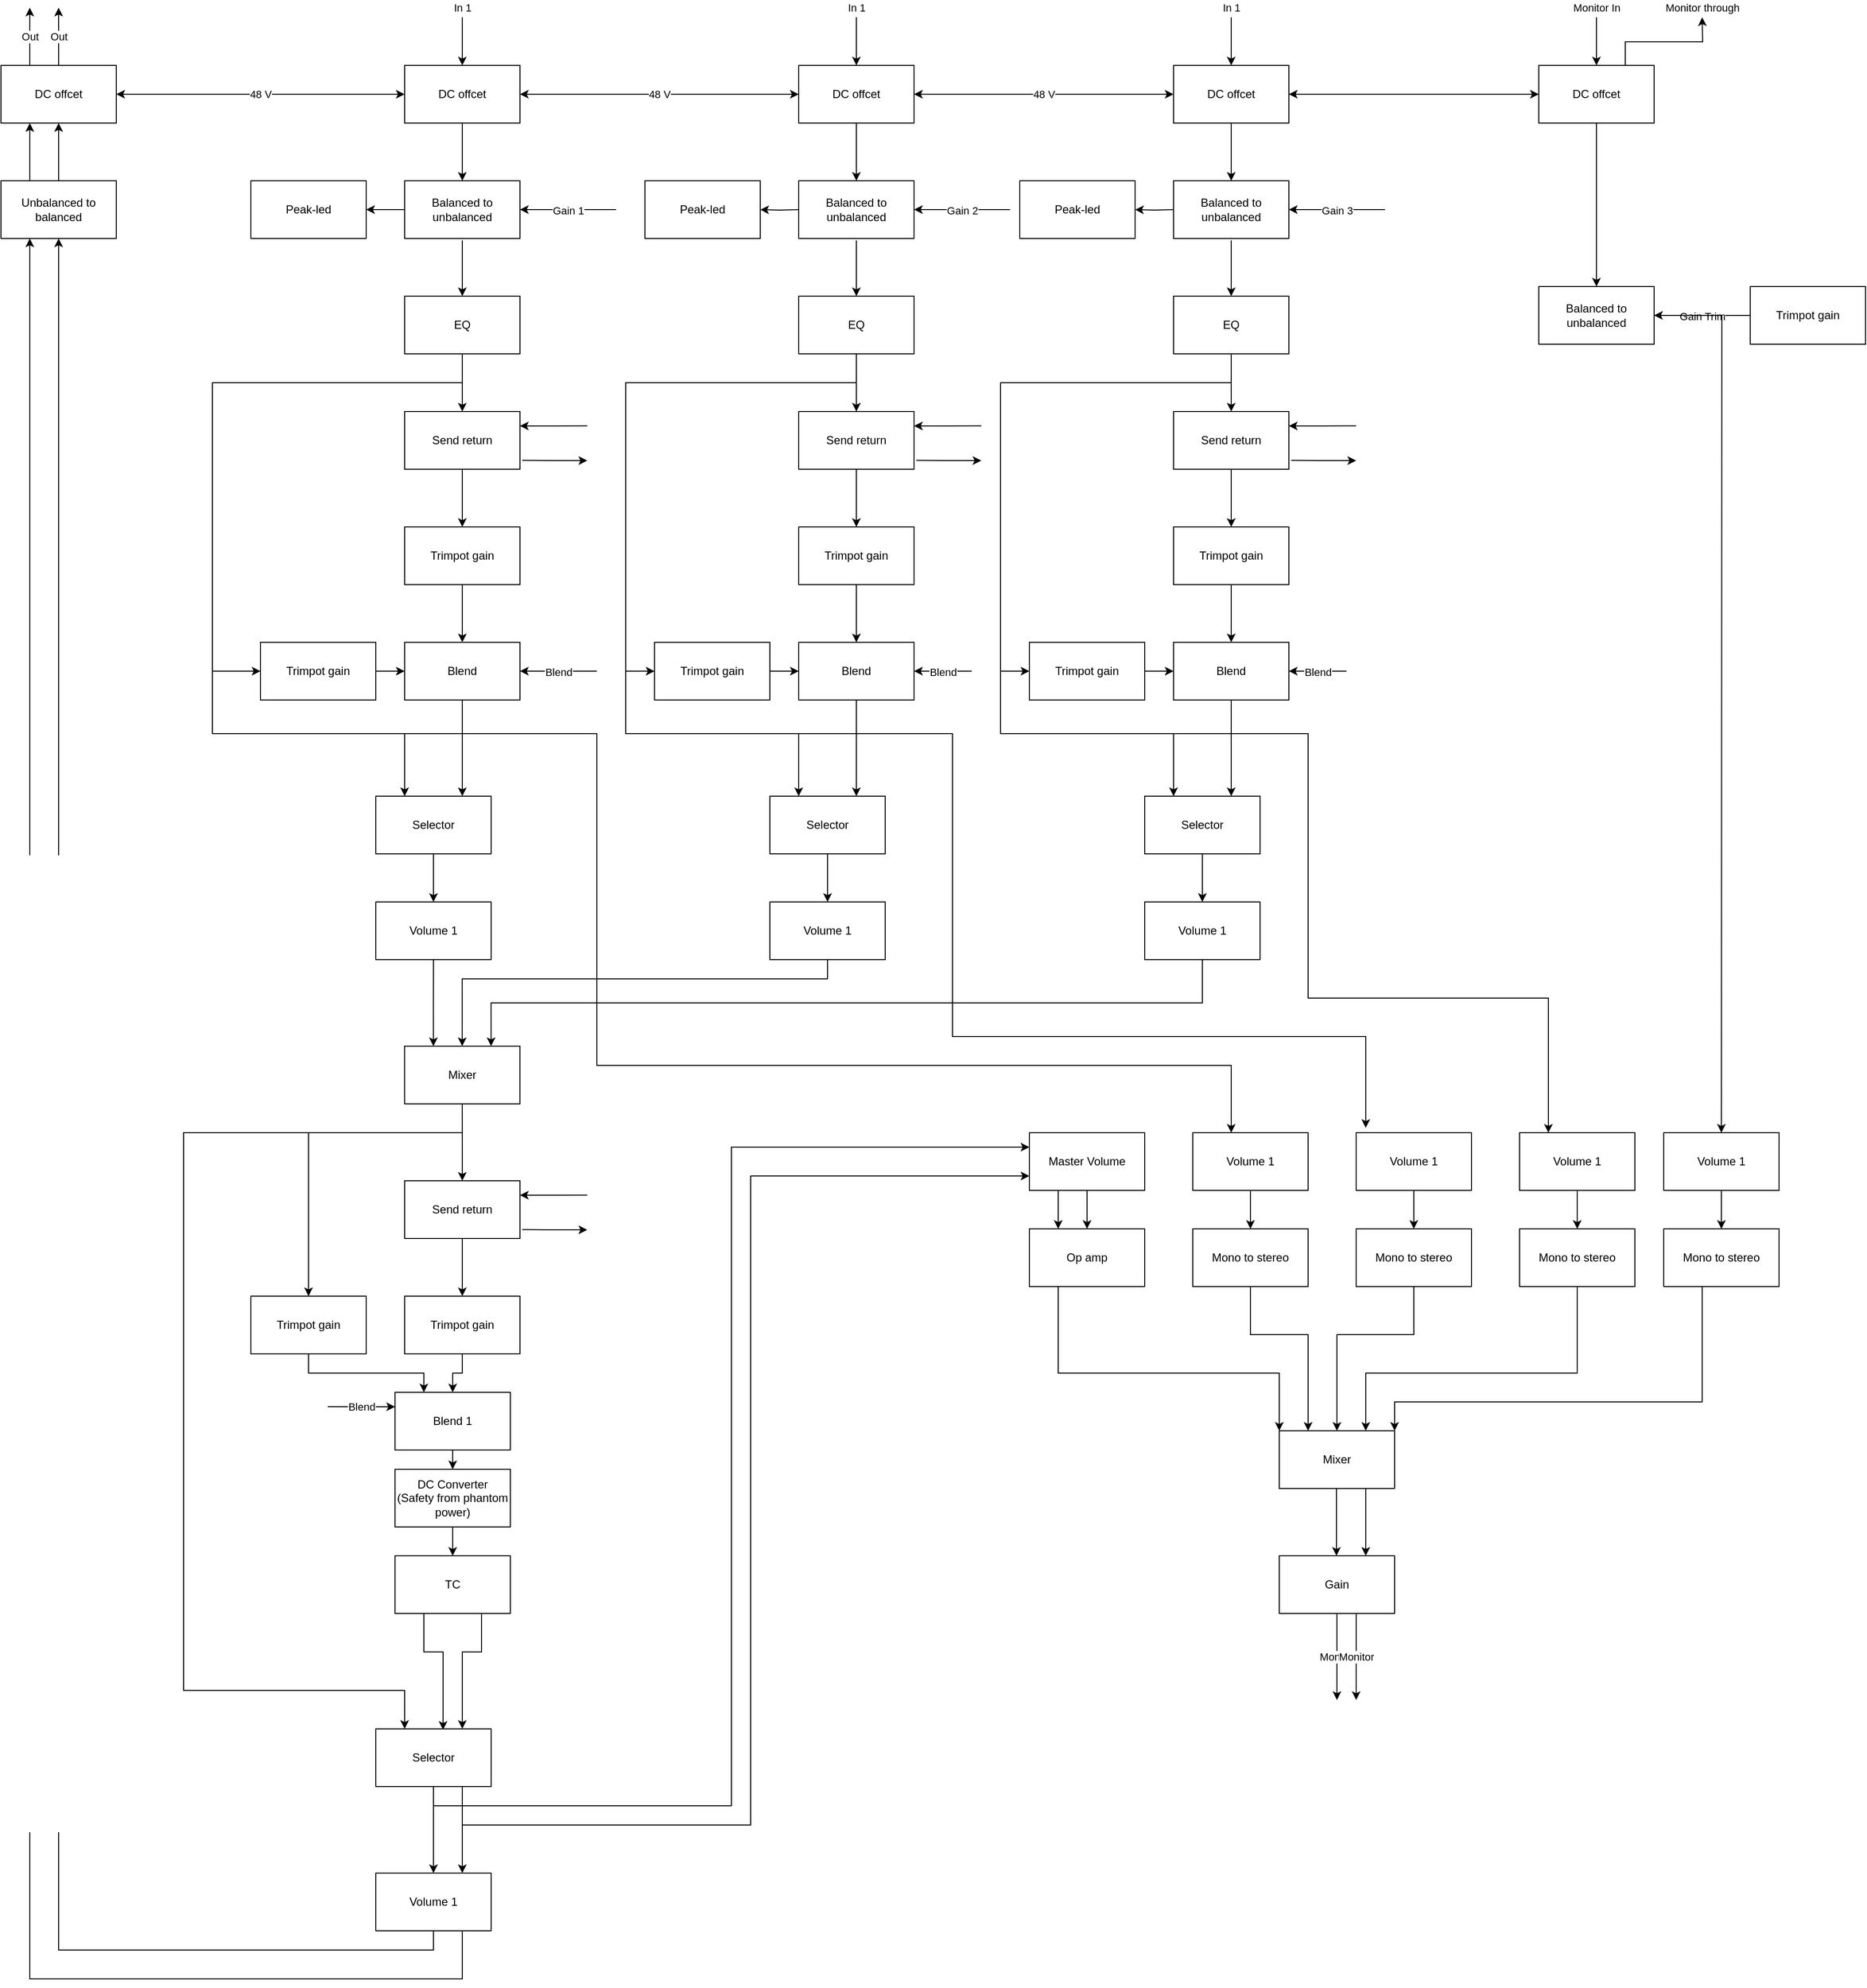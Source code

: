 <mxfile version="13.8.0" type="device"><diagram id="rFPoPIFMnljtKHsKmODT" name="Page-1"><mxGraphModel dx="582" dy="1637" grid="1" gridSize="10" guides="1" tooltips="1" connect="1" arrows="1" fold="1" page="1" pageScale="1" pageWidth="1169" pageHeight="1654" math="0" shadow="0"><root><mxCell id="0"/><mxCell id="1" parent="0"/><mxCell id="u001IFbN9La12GL_mBv7-2" value="In 1" style="edgeStyle=orthogonalEdgeStyle;rounded=0;orthogonalLoop=1;jettySize=auto;html=1;startArrow=classic;startFill=1;endArrow=none;endFill=0;" parent="1" source="u001IFbN9La12GL_mBv7-1" edge="1"><mxGeometry x="1" y="10" relative="1" as="geometry"><mxPoint x="1420" y="90" as="targetPoint"/><mxPoint x="10" y="-10" as="offset"/></mxGeometry></mxCell><mxCell id="u001IFbN9La12GL_mBv7-123" value="48 V" style="edgeStyle=orthogonalEdgeStyle;rounded=0;orthogonalLoop=1;jettySize=auto;html=1;entryX=1;entryY=0.5;entryDx=0;entryDy=0;startArrow=classic;startFill=1;endArrow=classic;endFill=1;" parent="1" source="u001IFbN9La12GL_mBv7-1" target="u001IFbN9La12GL_mBv7-48" edge="1"><mxGeometry relative="1" as="geometry"/></mxCell><mxCell id="u001IFbN9La12GL_mBv7-1" value="&lt;div&gt;DC offcet&lt;/div&gt;" style="rounded=0;whiteSpace=wrap;html=1;" parent="1" vertex="1"><mxGeometry x="1360" y="140" width="120" height="60" as="geometry"/></mxCell><mxCell id="u001IFbN9La12GL_mBv7-4" style="edgeStyle=orthogonalEdgeStyle;rounded=0;orthogonalLoop=1;jettySize=auto;html=1;entryX=0.5;entryY=1;entryDx=0;entryDy=0;startArrow=classic;startFill=1;endArrow=none;endFill=0;" parent="1" source="u001IFbN9La12GL_mBv7-3" target="u001IFbN9La12GL_mBv7-1" edge="1"><mxGeometry relative="1" as="geometry"/></mxCell><mxCell id="u001IFbN9La12GL_mBv7-5" value="Gain 3" style="edgeStyle=orthogonalEdgeStyle;rounded=0;orthogonalLoop=1;jettySize=auto;html=1;startArrow=classic;startFill=1;endArrow=none;endFill=0;" parent="1" source="u001IFbN9La12GL_mBv7-3" edge="1"><mxGeometry relative="1" as="geometry"><mxPoint x="1580" y="290" as="targetPoint"/></mxGeometry></mxCell><mxCell id="u001IFbN9La12GL_mBv7-3" value="Balanced to unbalanced" style="rounded=0;whiteSpace=wrap;html=1;" parent="1" vertex="1"><mxGeometry x="1360" y="260" width="120" height="60" as="geometry"/></mxCell><mxCell id="u001IFbN9La12GL_mBv7-7" style="edgeStyle=orthogonalEdgeStyle;rounded=0;orthogonalLoop=1;jettySize=auto;html=1;startArrow=classic;startFill=1;endArrow=none;endFill=0;" parent="1" source="u001IFbN9La12GL_mBv7-6" edge="1"><mxGeometry relative="1" as="geometry"><mxPoint x="1420" y="322" as="targetPoint"/></mxGeometry></mxCell><mxCell id="u001IFbN9La12GL_mBv7-6" value="&lt;div&gt;EQ&lt;/div&gt;" style="rounded=0;whiteSpace=wrap;html=1;" parent="1" vertex="1"><mxGeometry x="1360" y="380" width="120" height="60" as="geometry"/></mxCell><mxCell id="u001IFbN9La12GL_mBv7-10" style="edgeStyle=orthogonalEdgeStyle;rounded=0;orthogonalLoop=1;jettySize=auto;html=1;exitX=1;exitY=0.25;exitDx=0;exitDy=0;startArrow=classic;startFill=1;endArrow=none;endFill=0;" parent="1" source="u001IFbN9La12GL_mBv7-8" edge="1"><mxGeometry relative="1" as="geometry"><mxPoint x="1550" y="514.828" as="targetPoint"/></mxGeometry></mxCell><mxCell id="u001IFbN9La12GL_mBv7-13" style="edgeStyle=orthogonalEdgeStyle;rounded=0;orthogonalLoop=1;jettySize=auto;html=1;entryX=0.5;entryY=1;entryDx=0;entryDy=0;startArrow=classic;startFill=1;endArrow=none;endFill=0;" parent="1" source="u001IFbN9La12GL_mBv7-8" target="u001IFbN9La12GL_mBv7-6" edge="1"><mxGeometry relative="1" as="geometry"/></mxCell><mxCell id="u001IFbN9La12GL_mBv7-8" value="Send return" style="rounded=0;whiteSpace=wrap;html=1;" parent="1" vertex="1"><mxGeometry x="1360" y="500" width="120" height="60" as="geometry"/></mxCell><mxCell id="u001IFbN9La12GL_mBv7-11" style="edgeStyle=orthogonalEdgeStyle;rounded=0;orthogonalLoop=1;jettySize=auto;html=1;startArrow=classic;startFill=1;endArrow=none;endFill=0;entryX=1.02;entryY=0.845;entryDx=0;entryDy=0;entryPerimeter=0;" parent="1" target="u001IFbN9La12GL_mBv7-8" edge="1"><mxGeometry relative="1" as="geometry"><mxPoint x="1550" y="550" as="targetPoint"/><mxPoint x="1550" y="551" as="sourcePoint"/><Array as="points"><mxPoint x="1510" y="551"/><mxPoint x="1510" y="551"/></Array></mxGeometry></mxCell><mxCell id="u001IFbN9La12GL_mBv7-15" style="edgeStyle=orthogonalEdgeStyle;rounded=0;orthogonalLoop=1;jettySize=auto;html=1;entryX=0.5;entryY=1;entryDx=0;entryDy=0;startArrow=classic;startFill=1;endArrow=none;endFill=0;" parent="1" source="u001IFbN9La12GL_mBv7-14" target="u001IFbN9La12GL_mBv7-8" edge="1"><mxGeometry relative="1" as="geometry"/></mxCell><mxCell id="u001IFbN9La12GL_mBv7-14" value="Trimpot gain" style="rounded=0;whiteSpace=wrap;html=1;" parent="1" vertex="1"><mxGeometry x="1360" y="620" width="120" height="60" as="geometry"/></mxCell><mxCell id="u001IFbN9La12GL_mBv7-43" style="edgeStyle=orthogonalEdgeStyle;rounded=0;orthogonalLoop=1;jettySize=auto;html=1;entryX=0.5;entryY=1;entryDx=0;entryDy=0;startArrow=classic;startFill=1;endArrow=none;endFill=0;" parent="1" source="u001IFbN9La12GL_mBv7-16" target="u001IFbN9La12GL_mBv7-27" edge="1"><mxGeometry relative="1" as="geometry"/></mxCell><mxCell id="u001IFbN9La12GL_mBv7-16" value="Volume 1" style="rounded=0;whiteSpace=wrap;html=1;" parent="1" vertex="1"><mxGeometry x="1330" y="1010" width="120" height="60" as="geometry"/></mxCell><mxCell id="u001IFbN9La12GL_mBv7-95" style="edgeStyle=orthogonalEdgeStyle;rounded=0;orthogonalLoop=1;jettySize=auto;html=1;entryX=0.5;entryY=1;entryDx=0;entryDy=0;startArrow=classic;startFill=1;endArrow=none;endFill=0;" parent="1" source="u001IFbN9La12GL_mBv7-19" target="u001IFbN9La12GL_mBv7-61" edge="1"><mxGeometry relative="1" as="geometry"><Array as="points"><mxPoint x="620" y="1090"/><mxPoint x="1000" y="1090"/></Array></mxGeometry></mxCell><mxCell id="u001IFbN9La12GL_mBv7-96" style="edgeStyle=orthogonalEdgeStyle;rounded=0;orthogonalLoop=1;jettySize=auto;html=1;exitX=0.75;exitY=0;exitDx=0;exitDy=0;entryX=0.5;entryY=1;entryDx=0;entryDy=0;startArrow=classic;startFill=1;endArrow=none;endFill=0;" parent="1" source="u001IFbN9La12GL_mBv7-19" target="u001IFbN9La12GL_mBv7-16" edge="1"><mxGeometry relative="1" as="geometry"/></mxCell><mxCell id="u001IFbN9La12GL_mBv7-97" style="edgeStyle=orthogonalEdgeStyle;rounded=0;orthogonalLoop=1;jettySize=auto;html=1;exitX=0.25;exitY=0;exitDx=0;exitDy=0;entryX=0.5;entryY=1;entryDx=0;entryDy=0;startArrow=classic;startFill=1;endArrow=none;endFill=0;" parent="1" source="u001IFbN9La12GL_mBv7-19" target="u001IFbN9La12GL_mBv7-84" edge="1"><mxGeometry relative="1" as="geometry"><Array as="points"><mxPoint x="590" y="1120"/><mxPoint x="590" y="1120"/></Array></mxGeometry></mxCell><mxCell id="u001IFbN9La12GL_mBv7-19" value="Mixer" style="rounded=0;whiteSpace=wrap;html=1;" parent="1" vertex="1"><mxGeometry x="559.94" y="1160" width="120" height="60" as="geometry"/></mxCell><mxCell id="u001IFbN9La12GL_mBv7-24" style="edgeStyle=orthogonalEdgeStyle;rounded=0;orthogonalLoop=1;jettySize=auto;html=1;entryX=0.5;entryY=1;entryDx=0;entryDy=0;startArrow=classic;startFill=1;endArrow=none;endFill=0;" parent="1" source="u001IFbN9La12GL_mBv7-22" target="u001IFbN9La12GL_mBv7-14" edge="1"><mxGeometry relative="1" as="geometry"/></mxCell><mxCell id="fpIsGzJaoobxJGvVb9HU-2" value="Blend" style="edgeStyle=orthogonalEdgeStyle;rounded=0;orthogonalLoop=1;jettySize=auto;html=1;startArrow=classic;startFill=1;endArrow=none;endFill=0;" edge="1" parent="1" source="u001IFbN9La12GL_mBv7-22"><mxGeometry relative="1" as="geometry"><mxPoint x="1540" y="770" as="targetPoint"/></mxGeometry></mxCell><mxCell id="u001IFbN9La12GL_mBv7-22" value="&lt;div&gt;Blend&lt;/div&gt;" style="rounded=0;whiteSpace=wrap;html=1;" parent="1" vertex="1"><mxGeometry x="1360" y="740" width="120" height="60" as="geometry"/></mxCell><mxCell id="u001IFbN9La12GL_mBv7-36" style="edgeStyle=orthogonalEdgeStyle;rounded=0;orthogonalLoop=1;jettySize=auto;html=1;exitX=0.75;exitY=0;exitDx=0;exitDy=0;entryX=0.5;entryY=1;entryDx=0;entryDy=0;startArrow=classic;startFill=1;endArrow=none;endFill=0;" parent="1" source="u001IFbN9La12GL_mBv7-27" target="u001IFbN9La12GL_mBv7-22" edge="1"><mxGeometry relative="1" as="geometry"/></mxCell><mxCell id="u001IFbN9La12GL_mBv7-27" value="&lt;div&gt;Selector&lt;/div&gt;" style="rounded=0;whiteSpace=wrap;html=1;" parent="1" vertex="1"><mxGeometry x="1330" y="900" width="120" height="60" as="geometry"/></mxCell><mxCell id="u001IFbN9La12GL_mBv7-47" value="In 1" style="edgeStyle=orthogonalEdgeStyle;rounded=0;orthogonalLoop=1;jettySize=auto;html=1;startArrow=classic;startFill=1;endArrow=none;endFill=0;" parent="1" source="u001IFbN9La12GL_mBv7-48" edge="1"><mxGeometry x="1" y="10" relative="1" as="geometry"><mxPoint x="1030" y="90" as="targetPoint"/><mxPoint x="10" y="-10" as="offset"/></mxGeometry></mxCell><mxCell id="u001IFbN9La12GL_mBv7-122" value="48 V" style="edgeStyle=orthogonalEdgeStyle;rounded=0;orthogonalLoop=1;jettySize=auto;html=1;entryX=1;entryY=0.5;entryDx=0;entryDy=0;startArrow=classic;startFill=1;endArrow=classic;endFill=1;endSize=6;" parent="1" source="u001IFbN9La12GL_mBv7-48" target="u001IFbN9La12GL_mBv7-71" edge="1"><mxGeometry relative="1" as="geometry"/></mxCell><mxCell id="u001IFbN9La12GL_mBv7-48" value="&lt;div&gt;DC offcet&lt;/div&gt;" style="rounded=0;whiteSpace=wrap;html=1;" parent="1" vertex="1"><mxGeometry x="970" y="140" width="120" height="60" as="geometry"/></mxCell><mxCell id="u001IFbN9La12GL_mBv7-49" style="edgeStyle=orthogonalEdgeStyle;rounded=0;orthogonalLoop=1;jettySize=auto;html=1;entryX=0.5;entryY=1;entryDx=0;entryDy=0;startArrow=classic;startFill=1;endArrow=none;endFill=0;" parent="1" source="u001IFbN9La12GL_mBv7-51" target="u001IFbN9La12GL_mBv7-48" edge="1"><mxGeometry relative="1" as="geometry"/></mxCell><mxCell id="u001IFbN9La12GL_mBv7-50" value="Gain 2" style="edgeStyle=orthogonalEdgeStyle;rounded=0;orthogonalLoop=1;jettySize=auto;html=1;startArrow=classic;startFill=1;endArrow=none;endFill=0;" parent="1" source="u001IFbN9La12GL_mBv7-51" edge="1"><mxGeometry relative="1" as="geometry"><mxPoint x="1190" y="290" as="targetPoint"/></mxGeometry></mxCell><mxCell id="u001IFbN9La12GL_mBv7-51" value="Balanced to unbalanced" style="rounded=0;whiteSpace=wrap;html=1;" parent="1" vertex="1"><mxGeometry x="970" y="260" width="120" height="60" as="geometry"/></mxCell><mxCell id="u001IFbN9La12GL_mBv7-52" style="edgeStyle=orthogonalEdgeStyle;rounded=0;orthogonalLoop=1;jettySize=auto;html=1;startArrow=classic;startFill=1;endArrow=none;endFill=0;" parent="1" source="u001IFbN9La12GL_mBv7-53" edge="1"><mxGeometry relative="1" as="geometry"><mxPoint x="1030" y="322" as="targetPoint"/></mxGeometry></mxCell><mxCell id="u001IFbN9La12GL_mBv7-53" value="&lt;div&gt;EQ&lt;/div&gt;" style="rounded=0;whiteSpace=wrap;html=1;" parent="1" vertex="1"><mxGeometry x="970" y="380" width="120" height="60" as="geometry"/></mxCell><mxCell id="u001IFbN9La12GL_mBv7-54" style="edgeStyle=orthogonalEdgeStyle;rounded=0;orthogonalLoop=1;jettySize=auto;html=1;exitX=1;exitY=0.25;exitDx=0;exitDy=0;startArrow=classic;startFill=1;endArrow=none;endFill=0;" parent="1" source="u001IFbN9La12GL_mBv7-56" edge="1"><mxGeometry relative="1" as="geometry"><mxPoint x="1160" y="514.828" as="targetPoint"/></mxGeometry></mxCell><mxCell id="u001IFbN9La12GL_mBv7-55" style="edgeStyle=orthogonalEdgeStyle;rounded=0;orthogonalLoop=1;jettySize=auto;html=1;entryX=0.5;entryY=1;entryDx=0;entryDy=0;startArrow=classic;startFill=1;endArrow=none;endFill=0;" parent="1" source="u001IFbN9La12GL_mBv7-56" target="u001IFbN9La12GL_mBv7-53" edge="1"><mxGeometry relative="1" as="geometry"/></mxCell><mxCell id="u001IFbN9La12GL_mBv7-56" value="Send return" style="rounded=0;whiteSpace=wrap;html=1;" parent="1" vertex="1"><mxGeometry x="970" y="500" width="120" height="60" as="geometry"/></mxCell><mxCell id="u001IFbN9La12GL_mBv7-57" style="edgeStyle=orthogonalEdgeStyle;rounded=0;orthogonalLoop=1;jettySize=auto;html=1;startArrow=classic;startFill=1;endArrow=none;endFill=0;entryX=1.02;entryY=0.845;entryDx=0;entryDy=0;entryPerimeter=0;" parent="1" target="u001IFbN9La12GL_mBv7-56" edge="1"><mxGeometry relative="1" as="geometry"><mxPoint x="1160" y="550" as="targetPoint"/><mxPoint x="1160" y="551" as="sourcePoint"/><Array as="points"><mxPoint x="1120" y="551"/><mxPoint x="1120" y="551"/></Array></mxGeometry></mxCell><mxCell id="u001IFbN9La12GL_mBv7-58" style="edgeStyle=orthogonalEdgeStyle;rounded=0;orthogonalLoop=1;jettySize=auto;html=1;entryX=0.5;entryY=1;entryDx=0;entryDy=0;startArrow=classic;startFill=1;endArrow=none;endFill=0;" parent="1" source="u001IFbN9La12GL_mBv7-59" target="u001IFbN9La12GL_mBv7-56" edge="1"><mxGeometry relative="1" as="geometry"/></mxCell><mxCell id="u001IFbN9La12GL_mBv7-59" value="Trimpot gain" style="rounded=0;whiteSpace=wrap;html=1;" parent="1" vertex="1"><mxGeometry x="970" y="620" width="120" height="60" as="geometry"/></mxCell><mxCell id="u001IFbN9La12GL_mBv7-60" style="edgeStyle=orthogonalEdgeStyle;rounded=0;orthogonalLoop=1;jettySize=auto;html=1;entryX=0.5;entryY=1;entryDx=0;entryDy=0;startArrow=classic;startFill=1;endArrow=none;endFill=0;" parent="1" source="u001IFbN9La12GL_mBv7-61" target="u001IFbN9La12GL_mBv7-69" edge="1"><mxGeometry relative="1" as="geometry"/></mxCell><mxCell id="u001IFbN9La12GL_mBv7-61" value="Volume 1" style="rounded=0;whiteSpace=wrap;html=1;" parent="1" vertex="1"><mxGeometry x="940" y="1010" width="120" height="60" as="geometry"/></mxCell><mxCell id="u001IFbN9La12GL_mBv7-62" style="edgeStyle=orthogonalEdgeStyle;rounded=0;orthogonalLoop=1;jettySize=auto;html=1;entryX=0.5;entryY=1;entryDx=0;entryDy=0;startArrow=classic;startFill=1;endArrow=none;endFill=0;" parent="1" source="u001IFbN9La12GL_mBv7-64" target="u001IFbN9La12GL_mBv7-59" edge="1"><mxGeometry relative="1" as="geometry"/></mxCell><mxCell id="fpIsGzJaoobxJGvVb9HU-3" value="&lt;div&gt;Blend&lt;/div&gt;" style="edgeStyle=orthogonalEdgeStyle;rounded=0;orthogonalLoop=1;jettySize=auto;html=1;startArrow=classic;startFill=1;endArrow=none;endFill=0;" edge="1" parent="1" source="u001IFbN9La12GL_mBv7-64"><mxGeometry relative="1" as="geometry"><mxPoint x="1150" y="770" as="targetPoint"/></mxGeometry></mxCell><mxCell id="u001IFbN9La12GL_mBv7-64" value="Blend" style="rounded=0;whiteSpace=wrap;html=1;" parent="1" vertex="1"><mxGeometry x="970" y="740" width="120" height="60" as="geometry"/></mxCell><mxCell id="u001IFbN9La12GL_mBv7-67" style="edgeStyle=orthogonalEdgeStyle;rounded=0;orthogonalLoop=1;jettySize=auto;html=1;exitX=0.75;exitY=0;exitDx=0;exitDy=0;entryX=0.5;entryY=1;entryDx=0;entryDy=0;startArrow=classic;startFill=1;endArrow=none;endFill=0;" parent="1" source="u001IFbN9La12GL_mBv7-69" target="u001IFbN9La12GL_mBv7-64" edge="1"><mxGeometry relative="1" as="geometry"/></mxCell><mxCell id="u001IFbN9La12GL_mBv7-69" value="&lt;div&gt;Selector&lt;/div&gt;" style="rounded=0;whiteSpace=wrap;html=1;" parent="1" vertex="1"><mxGeometry x="940" y="900" width="120" height="60" as="geometry"/></mxCell><mxCell id="u001IFbN9La12GL_mBv7-70" value="In 1" style="edgeStyle=orthogonalEdgeStyle;rounded=0;orthogonalLoop=1;jettySize=auto;html=1;startArrow=classic;startFill=1;endArrow=none;endFill=0;" parent="1" source="u001IFbN9La12GL_mBv7-71" edge="1"><mxGeometry x="1" y="10" relative="1" as="geometry"><mxPoint x="620" y="90" as="targetPoint"/><mxPoint x="10" y="-10" as="offset"/></mxGeometry></mxCell><mxCell id="u001IFbN9La12GL_mBv7-121" value="48 V" style="edgeStyle=orthogonalEdgeStyle;rounded=0;orthogonalLoop=1;jettySize=auto;html=1;entryX=1;entryY=0.5;entryDx=0;entryDy=0;startArrow=classic;startFill=1;endArrow=classic;endFill=1;" parent="1" source="u001IFbN9La12GL_mBv7-71" target="u001IFbN9La12GL_mBv7-114" edge="1"><mxGeometry relative="1" as="geometry"/></mxCell><mxCell id="u001IFbN9La12GL_mBv7-71" value="&lt;div&gt;DC offcet&lt;/div&gt;" style="rounded=0;whiteSpace=wrap;html=1;" parent="1" vertex="1"><mxGeometry x="560" y="140" width="120" height="60" as="geometry"/></mxCell><mxCell id="u001IFbN9La12GL_mBv7-72" style="edgeStyle=orthogonalEdgeStyle;rounded=0;orthogonalLoop=1;jettySize=auto;html=1;entryX=0.5;entryY=1;entryDx=0;entryDy=0;startArrow=classic;startFill=1;endArrow=none;endFill=0;" parent="1" source="u001IFbN9La12GL_mBv7-74" target="u001IFbN9La12GL_mBv7-71" edge="1"><mxGeometry relative="1" as="geometry"/></mxCell><mxCell id="u001IFbN9La12GL_mBv7-73" value="Gain 1" style="edgeStyle=orthogonalEdgeStyle;rounded=0;orthogonalLoop=1;jettySize=auto;html=1;startArrow=classic;startFill=1;endArrow=none;endFill=0;" parent="1" source="u001IFbN9La12GL_mBv7-74" edge="1"><mxGeometry relative="1" as="geometry"><mxPoint x="780" y="290" as="targetPoint"/></mxGeometry></mxCell><mxCell id="dHqxWXAW49CR5ts2jbVJ-108" style="edgeStyle=orthogonalEdgeStyle;rounded=0;orthogonalLoop=1;jettySize=auto;html=1;startArrow=none;startFill=0;endArrow=classic;endFill=1;endSize=6;" parent="1" source="u001IFbN9La12GL_mBv7-74" target="dHqxWXAW49CR5ts2jbVJ-107" edge="1"><mxGeometry relative="1" as="geometry"/></mxCell><mxCell id="u001IFbN9La12GL_mBv7-74" value="Balanced to unbalanced" style="rounded=0;whiteSpace=wrap;html=1;" parent="1" vertex="1"><mxGeometry x="560" y="260" width="120" height="60" as="geometry"/></mxCell><mxCell id="u001IFbN9La12GL_mBv7-75" style="edgeStyle=orthogonalEdgeStyle;rounded=0;orthogonalLoop=1;jettySize=auto;html=1;startArrow=classic;startFill=1;endArrow=none;endFill=0;" parent="1" source="u001IFbN9La12GL_mBv7-76" edge="1"><mxGeometry relative="1" as="geometry"><mxPoint x="620" y="322" as="targetPoint"/></mxGeometry></mxCell><mxCell id="u001IFbN9La12GL_mBv7-76" value="&lt;div&gt;EQ&lt;/div&gt;" style="rounded=0;whiteSpace=wrap;html=1;" parent="1" vertex="1"><mxGeometry x="560" y="380" width="120" height="60" as="geometry"/></mxCell><mxCell id="u001IFbN9La12GL_mBv7-77" style="edgeStyle=orthogonalEdgeStyle;rounded=0;orthogonalLoop=1;jettySize=auto;html=1;exitX=1;exitY=0.25;exitDx=0;exitDy=0;startArrow=classic;startFill=1;endArrow=none;endFill=0;" parent="1" source="u001IFbN9La12GL_mBv7-79" edge="1"><mxGeometry relative="1" as="geometry"><mxPoint x="750" y="514.828" as="targetPoint"/></mxGeometry></mxCell><mxCell id="u001IFbN9La12GL_mBv7-78" style="edgeStyle=orthogonalEdgeStyle;rounded=0;orthogonalLoop=1;jettySize=auto;html=1;entryX=0.5;entryY=1;entryDx=0;entryDy=0;startArrow=classic;startFill=1;endArrow=none;endFill=0;" parent="1" source="u001IFbN9La12GL_mBv7-79" target="u001IFbN9La12GL_mBv7-76" edge="1"><mxGeometry relative="1" as="geometry"/></mxCell><mxCell id="u001IFbN9La12GL_mBv7-79" value="Send return" style="rounded=0;whiteSpace=wrap;html=1;" parent="1" vertex="1"><mxGeometry x="560" y="500" width="120" height="60" as="geometry"/></mxCell><mxCell id="u001IFbN9La12GL_mBv7-80" style="edgeStyle=orthogonalEdgeStyle;rounded=0;orthogonalLoop=1;jettySize=auto;html=1;startArrow=classic;startFill=1;endArrow=none;endFill=0;entryX=1.02;entryY=0.845;entryDx=0;entryDy=0;entryPerimeter=0;" parent="1" target="u001IFbN9La12GL_mBv7-79" edge="1"><mxGeometry relative="1" as="geometry"><mxPoint x="750" y="550" as="targetPoint"/><mxPoint x="750" y="551" as="sourcePoint"/><Array as="points"><mxPoint x="710" y="551"/><mxPoint x="710" y="551"/></Array></mxGeometry></mxCell><mxCell id="u001IFbN9La12GL_mBv7-81" style="edgeStyle=orthogonalEdgeStyle;rounded=0;orthogonalLoop=1;jettySize=auto;html=1;entryX=0.5;entryY=1;entryDx=0;entryDy=0;startArrow=classic;startFill=1;endArrow=none;endFill=0;" parent="1" source="u001IFbN9La12GL_mBv7-82" target="u001IFbN9La12GL_mBv7-79" edge="1"><mxGeometry relative="1" as="geometry"/></mxCell><mxCell id="u001IFbN9La12GL_mBv7-82" value="Trimpot gain" style="rounded=0;whiteSpace=wrap;html=1;" parent="1" vertex="1"><mxGeometry x="560" y="620" width="120" height="60" as="geometry"/></mxCell><mxCell id="u001IFbN9La12GL_mBv7-83" style="edgeStyle=orthogonalEdgeStyle;rounded=0;orthogonalLoop=1;jettySize=auto;html=1;entryX=0.5;entryY=1;entryDx=0;entryDy=0;startArrow=classic;startFill=1;endArrow=none;endFill=0;" parent="1" source="u001IFbN9La12GL_mBv7-84" target="u001IFbN9La12GL_mBv7-92" edge="1"><mxGeometry relative="1" as="geometry"/></mxCell><mxCell id="u001IFbN9La12GL_mBv7-84" value="Volume 1" style="rounded=0;whiteSpace=wrap;html=1;" parent="1" vertex="1"><mxGeometry x="530" y="1010" width="120" height="60" as="geometry"/></mxCell><mxCell id="u001IFbN9La12GL_mBv7-85" style="edgeStyle=orthogonalEdgeStyle;rounded=0;orthogonalLoop=1;jettySize=auto;html=1;entryX=0.5;entryY=1;entryDx=0;entryDy=0;startArrow=classic;startFill=1;endArrow=none;endFill=0;" parent="1" source="u001IFbN9La12GL_mBv7-87" target="u001IFbN9La12GL_mBv7-82" edge="1"><mxGeometry relative="1" as="geometry"/></mxCell><mxCell id="fpIsGzJaoobxJGvVb9HU-4" value="Blend" style="edgeStyle=orthogonalEdgeStyle;rounded=0;orthogonalLoop=1;jettySize=auto;html=1;startArrow=classic;startFill=1;endArrow=none;endFill=0;" edge="1" parent="1" source="u001IFbN9La12GL_mBv7-87"><mxGeometry relative="1" as="geometry"><mxPoint x="760" y="770" as="targetPoint"/></mxGeometry></mxCell><mxCell id="fpIsGzJaoobxJGvVb9HU-7" style="edgeStyle=orthogonalEdgeStyle;rounded=0;orthogonalLoop=1;jettySize=auto;html=1;entryX=1;entryY=0.5;entryDx=0;entryDy=0;startArrow=classic;startFill=1;endArrow=none;endFill=0;" edge="1" parent="1" source="u001IFbN9La12GL_mBv7-87" target="fpIsGzJaoobxJGvVb9HU-6"><mxGeometry relative="1" as="geometry"/></mxCell><mxCell id="u001IFbN9La12GL_mBv7-87" value="Blend" style="rounded=0;whiteSpace=wrap;html=1;" parent="1" vertex="1"><mxGeometry x="560" y="740" width="120" height="60" as="geometry"/></mxCell><mxCell id="u001IFbN9La12GL_mBv7-90" style="edgeStyle=orthogonalEdgeStyle;rounded=0;orthogonalLoop=1;jettySize=auto;html=1;exitX=0.75;exitY=0;exitDx=0;exitDy=0;entryX=0.5;entryY=1;entryDx=0;entryDy=0;startArrow=classic;startFill=1;endArrow=none;endFill=0;" parent="1" source="u001IFbN9La12GL_mBv7-92" target="u001IFbN9La12GL_mBv7-87" edge="1"><mxGeometry relative="1" as="geometry"/></mxCell><mxCell id="fpIsGzJaoobxJGvVb9HU-8" style="edgeStyle=orthogonalEdgeStyle;rounded=0;orthogonalLoop=1;jettySize=auto;html=1;exitX=0.25;exitY=0;exitDx=0;exitDy=0;startArrow=classic;startFill=1;endArrow=none;endFill=0;" edge="1" parent="1" source="u001IFbN9La12GL_mBv7-92"><mxGeometry relative="1" as="geometry"><mxPoint x="620" y="470" as="targetPoint"/><Array as="points"><mxPoint x="560" y="835"/><mxPoint x="360" y="835"/><mxPoint x="360" y="470"/></Array></mxGeometry></mxCell><mxCell id="u001IFbN9La12GL_mBv7-92" value="Selector" style="rounded=0;whiteSpace=wrap;html=1;" parent="1" vertex="1"><mxGeometry x="530" y="900" width="120" height="60" as="geometry"/></mxCell><mxCell id="u001IFbN9La12GL_mBv7-98" style="edgeStyle=orthogonalEdgeStyle;rounded=0;orthogonalLoop=1;jettySize=auto;html=1;exitX=1;exitY=0.25;exitDx=0;exitDy=0;startArrow=classic;startFill=1;endArrow=none;endFill=0;" parent="1" source="u001IFbN9La12GL_mBv7-99" edge="1"><mxGeometry relative="1" as="geometry"><mxPoint x="750.0" y="1314.828" as="targetPoint"/></mxGeometry></mxCell><mxCell id="u001IFbN9La12GL_mBv7-113" style="edgeStyle=orthogonalEdgeStyle;rounded=0;orthogonalLoop=1;jettySize=auto;html=1;entryX=0.5;entryY=1;entryDx=0;entryDy=0;startArrow=classic;startFill=1;endArrow=none;endFill=0;" parent="1" source="u001IFbN9La12GL_mBv7-99" target="u001IFbN9La12GL_mBv7-19" edge="1"><mxGeometry relative="1" as="geometry"/></mxCell><mxCell id="u001IFbN9La12GL_mBv7-99" value="Send return" style="rounded=0;whiteSpace=wrap;html=1;" parent="1" vertex="1"><mxGeometry x="560" y="1300" width="120" height="60" as="geometry"/></mxCell><mxCell id="u001IFbN9La12GL_mBv7-100" style="edgeStyle=orthogonalEdgeStyle;rounded=0;orthogonalLoop=1;jettySize=auto;html=1;startArrow=classic;startFill=1;endArrow=none;endFill=0;entryX=1.02;entryY=0.845;entryDx=0;entryDy=0;entryPerimeter=0;" parent="1" target="u001IFbN9La12GL_mBv7-99" edge="1"><mxGeometry relative="1" as="geometry"><mxPoint x="750" y="1350" as="targetPoint"/><mxPoint x="750.0" y="1351.0" as="sourcePoint"/><Array as="points"><mxPoint x="710" y="1351"/><mxPoint x="710" y="1351"/></Array></mxGeometry></mxCell><mxCell id="u001IFbN9La12GL_mBv7-101" style="edgeStyle=orthogonalEdgeStyle;rounded=0;orthogonalLoop=1;jettySize=auto;html=1;entryX=0.5;entryY=1;entryDx=0;entryDy=0;startArrow=classic;startFill=1;endArrow=none;endFill=0;" parent="1" source="u001IFbN9La12GL_mBv7-102" target="u001IFbN9La12GL_mBv7-99" edge="1"><mxGeometry relative="1" as="geometry"/></mxCell><mxCell id="u001IFbN9La12GL_mBv7-102" value="Trimpot gain" style="rounded=0;whiteSpace=wrap;html=1;" parent="1" vertex="1"><mxGeometry x="560" y="1420" width="120" height="60" as="geometry"/></mxCell><mxCell id="dHqxWXAW49CR5ts2jbVJ-40" style="edgeStyle=orthogonalEdgeStyle;rounded=0;orthogonalLoop=1;jettySize=auto;html=1;entryX=0.5;entryY=1;entryDx=0;entryDy=0;startArrow=classic;startFill=1;endArrow=none;endFill=0;endSize=6;" parent="1" source="u001IFbN9La12GL_mBv7-104" target="dHqxWXAW49CR5ts2jbVJ-37" edge="1"><mxGeometry relative="1" as="geometry"/></mxCell><mxCell id="dHqxWXAW49CR5ts2jbVJ-61" style="edgeStyle=orthogonalEdgeStyle;rounded=0;orthogonalLoop=1;jettySize=auto;html=1;exitX=0.75;exitY=0;exitDx=0;exitDy=0;entryX=0.75;entryY=1;entryDx=0;entryDy=0;startArrow=classic;startFill=1;endArrow=none;endFill=0;endSize=6;" parent="1" source="u001IFbN9La12GL_mBv7-104" target="dHqxWXAW49CR5ts2jbVJ-37" edge="1"><mxGeometry relative="1" as="geometry"/></mxCell><mxCell id="u001IFbN9La12GL_mBv7-104" value="Volume 1" style="rounded=0;whiteSpace=wrap;html=1;" parent="1" vertex="1"><mxGeometry x="530" y="2020" width="120" height="60" as="geometry"/></mxCell><mxCell id="u001IFbN9La12GL_mBv7-108" value="Blend" style="edgeStyle=orthogonalEdgeStyle;rounded=0;orthogonalLoop=1;jettySize=auto;html=1;exitX=0;exitY=0.25;exitDx=0;exitDy=0;startArrow=classic;startFill=1;endArrow=none;endFill=0;" parent="1" source="u001IFbN9La12GL_mBv7-112" edge="1"><mxGeometry relative="1" as="geometry"><mxPoint x="480" y="1534.828" as="targetPoint"/></mxGeometry></mxCell><mxCell id="dHqxWXAW49CR5ts2jbVJ-35" style="edgeStyle=orthogonalEdgeStyle;rounded=0;orthogonalLoop=1;jettySize=auto;html=1;exitX=0.25;exitY=0;exitDx=0;exitDy=0;entryX=0.5;entryY=1;entryDx=0;entryDy=0;startArrow=classic;startFill=1;endArrow=none;endFill=0;endSize=6;" parent="1" source="u001IFbN9La12GL_mBv7-112" target="dHqxWXAW49CR5ts2jbVJ-33" edge="1"><mxGeometry relative="1" as="geometry"><Array as="points"><mxPoint x="580" y="1500"/><mxPoint x="460" y="1500"/></Array></mxGeometry></mxCell><mxCell id="dHqxWXAW49CR5ts2jbVJ-44" style="edgeStyle=orthogonalEdgeStyle;rounded=0;orthogonalLoop=1;jettySize=auto;html=1;entryX=0.5;entryY=1;entryDx=0;entryDy=0;startArrow=classic;startFill=1;endArrow=none;endFill=0;endSize=6;" parent="1" source="u001IFbN9La12GL_mBv7-112" target="u001IFbN9La12GL_mBv7-102" edge="1"><mxGeometry relative="1" as="geometry"/></mxCell><mxCell id="dHqxWXAW49CR5ts2jbVJ-115" style="edgeStyle=orthogonalEdgeStyle;rounded=0;orthogonalLoop=1;jettySize=auto;html=1;startArrow=none;startFill=0;endArrow=classic;endFill=1;endSize=6;" parent="1" source="u001IFbN9La12GL_mBv7-112" target="dHqxWXAW49CR5ts2jbVJ-113" edge="1"><mxGeometry relative="1" as="geometry"/></mxCell><mxCell id="u001IFbN9La12GL_mBv7-112" value="Blend 1" style="rounded=0;whiteSpace=wrap;html=1;" parent="1" vertex="1"><mxGeometry x="550" y="1520" width="120" height="60" as="geometry"/></mxCell><mxCell id="u001IFbN9La12GL_mBv7-120" style="edgeStyle=orthogonalEdgeStyle;rounded=0;orthogonalLoop=1;jettySize=auto;html=1;entryX=0.5;entryY=0;entryDx=0;entryDy=0;startArrow=classic;startFill=1;endArrow=none;endFill=0;" parent="1" source="u001IFbN9La12GL_mBv7-114" target="u001IFbN9La12GL_mBv7-117" edge="1"><mxGeometry relative="1" as="geometry"/></mxCell><mxCell id="dHqxWXAW49CR5ts2jbVJ-69" style="edgeStyle=orthogonalEdgeStyle;rounded=0;orthogonalLoop=1;jettySize=auto;html=1;exitX=0.25;exitY=1;exitDx=0;exitDy=0;entryX=0.25;entryY=0;entryDx=0;entryDy=0;startArrow=classic;startFill=1;endArrow=none;endFill=0;endSize=6;" parent="1" source="u001IFbN9La12GL_mBv7-114" target="u001IFbN9La12GL_mBv7-117" edge="1"><mxGeometry relative="1" as="geometry"/></mxCell><mxCell id="u001IFbN9La12GL_mBv7-114" value="&lt;div&gt;DC offcet&lt;/div&gt;" style="rounded=0;whiteSpace=wrap;html=1;" parent="1" vertex="1"><mxGeometry x="140" y="140" width="120" height="60" as="geometry"/></mxCell><mxCell id="u001IFbN9La12GL_mBv7-125" style="edgeStyle=orthogonalEdgeStyle;rounded=0;orthogonalLoop=1;jettySize=auto;html=1;entryX=0.5;entryY=1;entryDx=0;entryDy=0;startArrow=classic;startFill=1;endArrow=none;endFill=0;" parent="1" source="u001IFbN9La12GL_mBv7-117" target="u001IFbN9La12GL_mBv7-104" edge="1"><mxGeometry relative="1" as="geometry"><Array as="points"><mxPoint x="200" y="2100"/><mxPoint x="590" y="2100"/></Array></mxGeometry></mxCell><mxCell id="dHqxWXAW49CR5ts2jbVJ-67" style="edgeStyle=orthogonalEdgeStyle;rounded=0;orthogonalLoop=1;jettySize=auto;html=1;exitX=0.25;exitY=1;exitDx=0;exitDy=0;startArrow=classic;startFill=1;endArrow=none;endFill=0;endSize=6;entryX=0.75;entryY=1;entryDx=0;entryDy=0;" parent="1" source="u001IFbN9La12GL_mBv7-117" target="u001IFbN9La12GL_mBv7-104" edge="1"><mxGeometry relative="1" as="geometry"><mxPoint x="500.0" y="2101.176" as="targetPoint"/><Array as="points"><mxPoint x="170" y="2130"/><mxPoint x="620" y="2130"/></Array></mxGeometry></mxCell><mxCell id="u001IFbN9La12GL_mBv7-117" value="Unbalanced to balanced" style="rounded=0;whiteSpace=wrap;html=1;" parent="1" vertex="1"><mxGeometry x="140" y="260" width="120" height="60" as="geometry"/></mxCell><mxCell id="u001IFbN9La12GL_mBv7-119" value="Out" style="endArrow=classic;html=1;" parent="1" edge="1"><mxGeometry width="50" height="50" relative="1" as="geometry"><mxPoint x="200" y="140" as="sourcePoint"/><mxPoint x="200" y="80" as="targetPoint"/></mxGeometry></mxCell><mxCell id="dHqxWXAW49CR5ts2jbVJ-72" style="edgeStyle=orthogonalEdgeStyle;rounded=0;orthogonalLoop=1;jettySize=auto;html=1;exitX=0;exitY=0.25;exitDx=0;exitDy=0;startArrow=classic;startFill=1;endArrow=none;endFill=0;endSize=6;" parent="1" source="dHqxWXAW49CR5ts2jbVJ-1" edge="1"><mxGeometry relative="1" as="geometry"><mxPoint x="590" y="1950" as="targetPoint"/><Array as="points"><mxPoint x="900" y="1265"/><mxPoint x="900" y="1950"/></Array></mxGeometry></mxCell><mxCell id="dHqxWXAW49CR5ts2jbVJ-73" style="edgeStyle=orthogonalEdgeStyle;rounded=0;orthogonalLoop=1;jettySize=auto;html=1;exitX=0;exitY=0.75;exitDx=0;exitDy=0;startArrow=classic;startFill=1;endArrow=none;endFill=0;endSize=6;" parent="1" source="dHqxWXAW49CR5ts2jbVJ-1" edge="1"><mxGeometry relative="1" as="geometry"><mxPoint x="620" y="1970" as="targetPoint"/><Array as="points"><mxPoint x="920" y="1295"/><mxPoint x="920" y="1970"/></Array></mxGeometry></mxCell><mxCell id="dHqxWXAW49CR5ts2jbVJ-1" value="&lt;div&gt;Master Volume&lt;/div&gt;" style="rounded=0;whiteSpace=wrap;html=1;" parent="1" vertex="1"><mxGeometry x="1210" y="1250" width="120" height="60" as="geometry"/></mxCell><mxCell id="dHqxWXAW49CR5ts2jbVJ-5" style="edgeStyle=orthogonalEdgeStyle;rounded=0;orthogonalLoop=1;jettySize=auto;html=1;startArrow=classic;startFill=1;endArrow=none;endFill=0;" parent="1" source="dHqxWXAW49CR5ts2jbVJ-4" edge="1"><mxGeometry relative="1" as="geometry"><mxPoint x="560" y="840" as="targetPoint"/><Array as="points"><mxPoint x="1420" y="1180"/><mxPoint x="760" y="1180"/><mxPoint x="760" y="835"/><mxPoint x="560" y="835"/></Array></mxGeometry></mxCell><mxCell id="dHqxWXAW49CR5ts2jbVJ-4" value="Volume 1" style="rounded=0;whiteSpace=wrap;html=1;" parent="1" vertex="1"><mxGeometry x="1380" y="1250" width="120" height="60" as="geometry"/></mxCell><mxCell id="dHqxWXAW49CR5ts2jbVJ-7" style="edgeStyle=orthogonalEdgeStyle;rounded=0;orthogonalLoop=1;jettySize=auto;html=1;startArrow=classic;startFill=1;endArrow=none;endFill=0;" parent="1" edge="1"><mxGeometry relative="1" as="geometry"><mxPoint x="970" y="835" as="targetPoint"/><Array as="points"><mxPoint x="1560" y="1150"/><mxPoint x="1130" y="1150"/><mxPoint x="1130" y="835"/></Array><mxPoint x="1560" y="1245" as="sourcePoint"/></mxGeometry></mxCell><mxCell id="dHqxWXAW49CR5ts2jbVJ-6" value="Volume 1" style="rounded=0;whiteSpace=wrap;html=1;" parent="1" vertex="1"><mxGeometry x="1550" y="1250" width="120" height="60" as="geometry"/></mxCell><mxCell id="dHqxWXAW49CR5ts2jbVJ-9" style="edgeStyle=orthogonalEdgeStyle;rounded=0;orthogonalLoop=1;jettySize=auto;html=1;startArrow=classic;startFill=1;endArrow=none;endFill=0;" parent="1" source="dHqxWXAW49CR5ts2jbVJ-8" edge="1"><mxGeometry relative="1" as="geometry"><mxPoint x="1360" y="840" as="targetPoint"/><Array as="points"><mxPoint x="1750" y="1110"/><mxPoint x="1500" y="1110"/><mxPoint x="1500" y="835"/><mxPoint x="1360" y="835"/></Array></mxGeometry></mxCell><mxCell id="dHqxWXAW49CR5ts2jbVJ-8" value="Volume 1" style="rounded=0;whiteSpace=wrap;html=1;" parent="1" vertex="1"><mxGeometry x="1720" y="1250" width="120" height="60" as="geometry"/></mxCell><mxCell id="dHqxWXAW49CR5ts2jbVJ-16" value="Trimpot gain" style="rounded=0;whiteSpace=wrap;html=1;" parent="1" vertex="1"><mxGeometry x="1960" y="370" width="120" height="60" as="geometry"/></mxCell><mxCell id="dHqxWXAW49CR5ts2jbVJ-23" value="Monitor In" style="edgeStyle=orthogonalEdgeStyle;rounded=0;orthogonalLoop=1;jettySize=auto;html=1;startArrow=classic;startFill=1;endArrow=none;endFill=0;" parent="1" source="dHqxWXAW49CR5ts2jbVJ-24" edge="1"><mxGeometry x="1" y="10" relative="1" as="geometry"><mxPoint x="1800" y="90" as="targetPoint"/><mxPoint x="10" y="-10" as="offset"/></mxGeometry></mxCell><mxCell id="dHqxWXAW49CR5ts2jbVJ-29" style="edgeStyle=orthogonalEdgeStyle;rounded=0;orthogonalLoop=1;jettySize=auto;html=1;entryX=1;entryY=0.5;entryDx=0;entryDy=0;startArrow=classic;startFill=1;endArrow=classic;endFill=1;" parent="1" source="dHqxWXAW49CR5ts2jbVJ-24" target="u001IFbN9La12GL_mBv7-1" edge="1"><mxGeometry relative="1" as="geometry"/></mxCell><mxCell id="dHqxWXAW49CR5ts2jbVJ-94" value="Monitor through" style="edgeStyle=orthogonalEdgeStyle;rounded=0;orthogonalLoop=1;jettySize=auto;html=1;exitX=0.75;exitY=0;exitDx=0;exitDy=0;startArrow=none;startFill=0;endArrow=classic;endFill=1;endSize=6;" parent="1" source="dHqxWXAW49CR5ts2jbVJ-24" edge="1"><mxGeometry x="1" y="-10" relative="1" as="geometry"><mxPoint x="1910" y="90" as="targetPoint"/><mxPoint x="-10" y="-10" as="offset"/></mxGeometry></mxCell><mxCell id="dHqxWXAW49CR5ts2jbVJ-24" value="&lt;div&gt;DC offcet&lt;/div&gt;" style="rounded=0;whiteSpace=wrap;html=1;" parent="1" vertex="1"><mxGeometry x="1740" y="140" width="120" height="60" as="geometry"/></mxCell><mxCell id="dHqxWXAW49CR5ts2jbVJ-25" style="edgeStyle=orthogonalEdgeStyle;rounded=0;orthogonalLoop=1;jettySize=auto;html=1;entryX=0.5;entryY=1;entryDx=0;entryDy=0;startArrow=classic;startFill=1;endArrow=none;endFill=0;" parent="1" source="dHqxWXAW49CR5ts2jbVJ-27" target="dHqxWXAW49CR5ts2jbVJ-24" edge="1"><mxGeometry relative="1" as="geometry"/></mxCell><mxCell id="dHqxWXAW49CR5ts2jbVJ-26" value="Gain Trim" style="edgeStyle=orthogonalEdgeStyle;rounded=0;orthogonalLoop=1;jettySize=auto;html=1;startArrow=classic;startFill=1;endArrow=none;endFill=0;" parent="1" source="dHqxWXAW49CR5ts2jbVJ-27" edge="1"><mxGeometry relative="1" as="geometry"><mxPoint x="1960" y="400" as="targetPoint"/></mxGeometry></mxCell><mxCell id="dHqxWXAW49CR5ts2jbVJ-95" style="edgeStyle=orthogonalEdgeStyle;rounded=0;orthogonalLoop=1;jettySize=auto;html=1;startArrow=none;startFill=0;endArrow=classic;endFill=1;endSize=6;" parent="1" source="dHqxWXAW49CR5ts2jbVJ-27" edge="1"><mxGeometry relative="1" as="geometry"><mxPoint x="1930" y="1250" as="targetPoint"/></mxGeometry></mxCell><mxCell id="dHqxWXAW49CR5ts2jbVJ-27" value="Balanced to unbalanced" style="rounded=0;whiteSpace=wrap;html=1;" parent="1" vertex="1"><mxGeometry x="1740" y="370" width="120" height="60" as="geometry"/></mxCell><mxCell id="dHqxWXAW49CR5ts2jbVJ-34" style="edgeStyle=orthogonalEdgeStyle;rounded=0;orthogonalLoop=1;jettySize=auto;html=1;startArrow=classic;startFill=1;endArrow=none;endFill=0;endSize=6;" parent="1" source="dHqxWXAW49CR5ts2jbVJ-33" edge="1"><mxGeometry relative="1" as="geometry"><mxPoint x="620" y="1250" as="targetPoint"/><Array as="points"><mxPoint x="460" y="1250"/></Array></mxGeometry></mxCell><mxCell id="dHqxWXAW49CR5ts2jbVJ-33" value="Trimpot gain" style="rounded=0;whiteSpace=wrap;html=1;" parent="1" vertex="1"><mxGeometry x="400" y="1420" width="120" height="60" as="geometry"/></mxCell><mxCell id="dHqxWXAW49CR5ts2jbVJ-39" style="edgeStyle=orthogonalEdgeStyle;rounded=0;orthogonalLoop=1;jettySize=auto;html=1;exitX=0.25;exitY=0;exitDx=0;exitDy=0;startArrow=classic;startFill=1;endArrow=none;endFill=0;endSize=6;" parent="1" source="dHqxWXAW49CR5ts2jbVJ-37" edge="1"><mxGeometry relative="1" as="geometry"><mxPoint x="460" y="1250" as="targetPoint"/><Array as="points"><mxPoint x="560" y="1830"/><mxPoint x="330" y="1830"/><mxPoint x="330" y="1250"/></Array></mxGeometry></mxCell><mxCell id="dHqxWXAW49CR5ts2jbVJ-48" style="edgeStyle=orthogonalEdgeStyle;rounded=0;orthogonalLoop=1;jettySize=auto;html=1;exitX=0.583;exitY=0.017;exitDx=0;exitDy=0;entryX=0.25;entryY=1;entryDx=0;entryDy=0;startArrow=classic;startFill=1;endArrow=none;endFill=0;endSize=6;exitPerimeter=0;" parent="1" source="dHqxWXAW49CR5ts2jbVJ-37" target="dHqxWXAW49CR5ts2jbVJ-45" edge="1"><mxGeometry relative="1" as="geometry"><Array as="points"><mxPoint x="600" y="1790"/><mxPoint x="580" y="1790"/></Array></mxGeometry></mxCell><mxCell id="dHqxWXAW49CR5ts2jbVJ-60" style="edgeStyle=orthogonalEdgeStyle;rounded=0;orthogonalLoop=1;jettySize=auto;html=1;exitX=0.75;exitY=0;exitDx=0;exitDy=0;entryX=0.75;entryY=1;entryDx=0;entryDy=0;startArrow=classic;startFill=1;endArrow=none;endFill=0;endSize=6;" parent="1" source="dHqxWXAW49CR5ts2jbVJ-37" target="dHqxWXAW49CR5ts2jbVJ-45" edge="1"><mxGeometry relative="1" as="geometry"><Array as="points"><mxPoint x="620" y="1790"/><mxPoint x="640" y="1790"/></Array></mxGeometry></mxCell><mxCell id="dHqxWXAW49CR5ts2jbVJ-37" value="&lt;div&gt;Selector&lt;/div&gt;" style="rounded=0;whiteSpace=wrap;html=1;" parent="1" vertex="1"><mxGeometry x="530" y="1870" width="120" height="60" as="geometry"/></mxCell><mxCell id="dHqxWXAW49CR5ts2jbVJ-45" value="TC" style="rounded=0;whiteSpace=wrap;html=1;" parent="1" vertex="1"><mxGeometry x="550" y="1690" width="120" height="60" as="geometry"/></mxCell><mxCell id="dHqxWXAW49CR5ts2jbVJ-70" value="Out" style="endArrow=classic;html=1;exitX=0.25;exitY=0;exitDx=0;exitDy=0;" parent="1" source="u001IFbN9La12GL_mBv7-114" edge="1"><mxGeometry width="50" height="50" relative="1" as="geometry"><mxPoint x="210.0" y="150.0" as="sourcePoint"/><mxPoint x="170" y="80" as="targetPoint"/></mxGeometry></mxCell><mxCell id="dHqxWXAW49CR5ts2jbVJ-87" style="edgeStyle=orthogonalEdgeStyle;rounded=0;orthogonalLoop=1;jettySize=auto;html=1;exitX=0.25;exitY=0;exitDx=0;exitDy=0;entryX=0.25;entryY=1;entryDx=0;entryDy=0;startArrow=classic;startFill=1;endArrow=none;endFill=0;endSize=6;" parent="1" target="dHqxWXAW49CR5ts2jbVJ-81" edge="1"><mxGeometry relative="1" as="geometry"><mxPoint x="1470.0" y="1560" as="sourcePoint"/><Array as="points"><mxPoint x="1470" y="1500"/><mxPoint x="1240" y="1500"/></Array></mxGeometry></mxCell><mxCell id="dHqxWXAW49CR5ts2jbVJ-88" style="edgeStyle=orthogonalEdgeStyle;rounded=0;orthogonalLoop=1;jettySize=auto;html=1;exitX=0.5;exitY=0;exitDx=0;exitDy=0;entryX=0.5;entryY=1;entryDx=0;entryDy=0;startArrow=classic;startFill=1;endArrow=none;endFill=0;endSize=6;" parent="1" target="dHqxWXAW49CR5ts2jbVJ-77" edge="1"><mxGeometry relative="1" as="geometry"><mxPoint x="1500" y="1560" as="sourcePoint"/><Array as="points"><mxPoint x="1500" y="1460"/><mxPoint x="1440" y="1460"/></Array></mxGeometry></mxCell><mxCell id="dHqxWXAW49CR5ts2jbVJ-89" style="edgeStyle=orthogonalEdgeStyle;rounded=0;orthogonalLoop=1;jettySize=auto;html=1;exitX=0.75;exitY=0;exitDx=0;exitDy=0;entryX=0.5;entryY=1;entryDx=0;entryDy=0;startArrow=classic;startFill=1;endArrow=none;endFill=0;endSize=6;" parent="1" target="dHqxWXAW49CR5ts2jbVJ-79" edge="1"><mxGeometry relative="1" as="geometry"><mxPoint x="1530" y="1560" as="sourcePoint"/><Array as="points"><mxPoint x="1530" y="1460"/><mxPoint x="1610" y="1460"/></Array></mxGeometry></mxCell><mxCell id="dHqxWXAW49CR5ts2jbVJ-90" style="edgeStyle=orthogonalEdgeStyle;rounded=0;orthogonalLoop=1;jettySize=auto;html=1;exitX=1;exitY=0;exitDx=0;exitDy=0;entryX=0.5;entryY=1;entryDx=0;entryDy=0;startArrow=classic;startFill=1;endArrow=none;endFill=0;endSize=6;" parent="1" target="dHqxWXAW49CR5ts2jbVJ-80" edge="1"><mxGeometry relative="1" as="geometry"><mxPoint x="1560.0" y="1560" as="sourcePoint"/><Array as="points"><mxPoint x="1560" y="1500"/><mxPoint x="1780" y="1500"/></Array></mxGeometry></mxCell><mxCell id="dHqxWXAW49CR5ts2jbVJ-83" style="edgeStyle=orthogonalEdgeStyle;rounded=0;orthogonalLoop=1;jettySize=auto;html=1;exitX=0.5;exitY=0;exitDx=0;exitDy=0;startArrow=classic;startFill=1;endArrow=none;endFill=0;endSize=6;" parent="1" source="dHqxWXAW49CR5ts2jbVJ-77" target="dHqxWXAW49CR5ts2jbVJ-4" edge="1"><mxGeometry relative="1" as="geometry"/></mxCell><mxCell id="dHqxWXAW49CR5ts2jbVJ-77" value="Mono to stereo" style="rounded=0;whiteSpace=wrap;html=1;" parent="1" vertex="1"><mxGeometry x="1380" y="1350" width="120" height="60" as="geometry"/></mxCell><mxCell id="dHqxWXAW49CR5ts2jbVJ-84" style="edgeStyle=orthogonalEdgeStyle;rounded=0;orthogonalLoop=1;jettySize=auto;html=1;exitX=0.5;exitY=0;exitDx=0;exitDy=0;entryX=0.5;entryY=1;entryDx=0;entryDy=0;startArrow=classic;startFill=1;endArrow=none;endFill=0;endSize=6;" parent="1" source="dHqxWXAW49CR5ts2jbVJ-79" target="dHqxWXAW49CR5ts2jbVJ-6" edge="1"><mxGeometry relative="1" as="geometry"/></mxCell><mxCell id="dHqxWXAW49CR5ts2jbVJ-79" value="Mono to stereo" style="rounded=0;whiteSpace=wrap;html=1;" parent="1" vertex="1"><mxGeometry x="1550" y="1350" width="120" height="60" as="geometry"/></mxCell><mxCell id="dHqxWXAW49CR5ts2jbVJ-85" style="edgeStyle=orthogonalEdgeStyle;rounded=0;orthogonalLoop=1;jettySize=auto;html=1;exitX=0.5;exitY=0;exitDx=0;exitDy=0;startArrow=classic;startFill=1;endArrow=none;endFill=0;endSize=6;" parent="1" source="dHqxWXAW49CR5ts2jbVJ-80" target="dHqxWXAW49CR5ts2jbVJ-8" edge="1"><mxGeometry relative="1" as="geometry"/></mxCell><mxCell id="dHqxWXAW49CR5ts2jbVJ-80" value="Mono to stereo" style="rounded=0;whiteSpace=wrap;html=1;" parent="1" vertex="1"><mxGeometry x="1720" y="1350" width="120" height="60" as="geometry"/></mxCell><mxCell id="dHqxWXAW49CR5ts2jbVJ-82" style="edgeStyle=orthogonalEdgeStyle;rounded=0;orthogonalLoop=1;jettySize=auto;html=1;exitX=0.5;exitY=0;exitDx=0;exitDy=0;entryX=0.5;entryY=1;entryDx=0;entryDy=0;startArrow=classic;startFill=1;endArrow=none;endFill=0;endSize=6;" parent="1" source="dHqxWXAW49CR5ts2jbVJ-81" target="dHqxWXAW49CR5ts2jbVJ-1" edge="1"><mxGeometry relative="1" as="geometry"/></mxCell><mxCell id="dHqxWXAW49CR5ts2jbVJ-86" style="edgeStyle=orthogonalEdgeStyle;rounded=0;orthogonalLoop=1;jettySize=auto;html=1;exitX=0.25;exitY=0;exitDx=0;exitDy=0;entryX=0.25;entryY=1;entryDx=0;entryDy=0;startArrow=classic;startFill=1;endArrow=none;endFill=0;endSize=6;" parent="1" source="dHqxWXAW49CR5ts2jbVJ-81" target="dHqxWXAW49CR5ts2jbVJ-1" edge="1"><mxGeometry relative="1" as="geometry"/></mxCell><mxCell id="dHqxWXAW49CR5ts2jbVJ-81" value="Op amp" style="rounded=0;whiteSpace=wrap;html=1;" parent="1" vertex="1"><mxGeometry x="1210" y="1350" width="120" height="60" as="geometry"/></mxCell><mxCell id="dHqxWXAW49CR5ts2jbVJ-96" value="Volume 1" style="rounded=0;whiteSpace=wrap;html=1;" parent="1" vertex="1"><mxGeometry x="1870" y="1250" width="120" height="60" as="geometry"/></mxCell><mxCell id="dHqxWXAW49CR5ts2jbVJ-97" style="edgeStyle=orthogonalEdgeStyle;rounded=0;orthogonalLoop=1;jettySize=auto;html=1;exitX=0.5;exitY=0;exitDx=0;exitDy=0;startArrow=classic;startFill=1;endArrow=none;endFill=0;endSize=6;" parent="1" source="dHqxWXAW49CR5ts2jbVJ-98" target="dHqxWXAW49CR5ts2jbVJ-96" edge="1"><mxGeometry relative="1" as="geometry"/></mxCell><mxCell id="dHqxWXAW49CR5ts2jbVJ-106" style="edgeStyle=orthogonalEdgeStyle;rounded=0;orthogonalLoop=1;jettySize=auto;html=1;entryX=1;entryY=0;entryDx=0;entryDy=0;startArrow=none;startFill=0;endArrow=classic;endFill=1;endSize=6;" parent="1" source="dHqxWXAW49CR5ts2jbVJ-98" target="dHqxWXAW49CR5ts2jbVJ-103" edge="1"><mxGeometry relative="1" as="geometry"><Array as="points"><mxPoint x="1910" y="1530"/><mxPoint x="1590" y="1530"/></Array></mxGeometry></mxCell><mxCell id="dHqxWXAW49CR5ts2jbVJ-98" value="Mono to stereo" style="rounded=0;whiteSpace=wrap;html=1;" parent="1" vertex="1"><mxGeometry x="1870" y="1350" width="120" height="60" as="geometry"/></mxCell><mxCell id="dHqxWXAW49CR5ts2jbVJ-99" style="edgeStyle=orthogonalEdgeStyle;rounded=0;orthogonalLoop=1;jettySize=auto;html=1;exitX=0.5;exitY=0;exitDx=0;exitDy=0;entryX=0.5;entryY=1;entryDx=0;entryDy=0;startArrow=classic;startFill=1;endArrow=none;endFill=0;" parent="1" edge="1"><mxGeometry relative="1" as="geometry"><mxPoint x="1529.5" y="1690.0" as="sourcePoint"/><mxPoint x="1529.5" y="1620.0" as="targetPoint"/></mxGeometry></mxCell><mxCell id="dHqxWXAW49CR5ts2jbVJ-100" style="edgeStyle=orthogonalEdgeStyle;rounded=0;orthogonalLoop=1;jettySize=auto;html=1;exitX=0.75;exitY=0;exitDx=0;exitDy=0;entryX=0.75;entryY=1;entryDx=0;entryDy=0;startArrow=classic;startFill=1;endArrow=none;endFill=0;endSize=6;" parent="1" source="dHqxWXAW49CR5ts2jbVJ-101" target="dHqxWXAW49CR5ts2jbVJ-103" edge="1"><mxGeometry relative="1" as="geometry"/></mxCell><mxCell id="dHqxWXAW49CR5ts2jbVJ-101" value="Gain" style="rounded=0;whiteSpace=wrap;html=1;" parent="1" vertex="1"><mxGeometry x="1470" y="1690" width="120" height="60" as="geometry"/></mxCell><mxCell id="dHqxWXAW49CR5ts2jbVJ-102" value="Monitor" style="endArrow=classic;html=1;exitX=0.5;exitY=1;exitDx=0;exitDy=0;" parent="1" source="dHqxWXAW49CR5ts2jbVJ-101" edge="1"><mxGeometry width="50" height="50" relative="1" as="geometry"><mxPoint x="1370" y="1680" as="sourcePoint"/><mxPoint x="1530" y="1840.0" as="targetPoint"/></mxGeometry></mxCell><mxCell id="dHqxWXAW49CR5ts2jbVJ-103" value="Mixer" style="rounded=0;whiteSpace=wrap;html=1;" parent="1" vertex="1"><mxGeometry x="1470" y="1560" width="120" height="60" as="geometry"/></mxCell><mxCell id="dHqxWXAW49CR5ts2jbVJ-104" value="Monitor" style="endArrow=classic;html=1;exitX=0.667;exitY=1;exitDx=0;exitDy=0;exitPerimeter=0;" parent="1" source="dHqxWXAW49CR5ts2jbVJ-101" edge="1"><mxGeometry width="50" height="50" relative="1" as="geometry"><mxPoint x="1540" y="1760" as="sourcePoint"/><mxPoint x="1550" y="1840.0" as="targetPoint"/></mxGeometry></mxCell><mxCell id="dHqxWXAW49CR5ts2jbVJ-107" value="Peak-led" style="rounded=0;whiteSpace=wrap;html=1;" parent="1" vertex="1"><mxGeometry x="400" y="260" width="120" height="60" as="geometry"/></mxCell><mxCell id="dHqxWXAW49CR5ts2jbVJ-109" style="edgeStyle=orthogonalEdgeStyle;rounded=0;orthogonalLoop=1;jettySize=auto;html=1;startArrow=none;startFill=0;endArrow=classic;endFill=1;endSize=6;" parent="1" target="dHqxWXAW49CR5ts2jbVJ-110" edge="1"><mxGeometry relative="1" as="geometry"><mxPoint x="970" y="290" as="sourcePoint"/></mxGeometry></mxCell><mxCell id="dHqxWXAW49CR5ts2jbVJ-110" value="Peak-led" style="rounded=0;whiteSpace=wrap;html=1;" parent="1" vertex="1"><mxGeometry x="810" y="260" width="120" height="60" as="geometry"/></mxCell><mxCell id="dHqxWXAW49CR5ts2jbVJ-111" style="edgeStyle=orthogonalEdgeStyle;rounded=0;orthogonalLoop=1;jettySize=auto;html=1;startArrow=none;startFill=0;endArrow=classic;endFill=1;endSize=6;" parent="1" target="dHqxWXAW49CR5ts2jbVJ-112" edge="1"><mxGeometry relative="1" as="geometry"><mxPoint x="1360" y="290" as="sourcePoint"/></mxGeometry></mxCell><mxCell id="dHqxWXAW49CR5ts2jbVJ-112" value="Peak-led" style="rounded=0;whiteSpace=wrap;html=1;" parent="1" vertex="1"><mxGeometry x="1200" y="260" width="120" height="60" as="geometry"/></mxCell><mxCell id="dHqxWXAW49CR5ts2jbVJ-116" style="edgeStyle=orthogonalEdgeStyle;rounded=0;orthogonalLoop=1;jettySize=auto;html=1;entryX=0.5;entryY=0;entryDx=0;entryDy=0;startArrow=none;startFill=0;endArrow=classic;endFill=1;endSize=6;" parent="1" source="dHqxWXAW49CR5ts2jbVJ-113" target="dHqxWXAW49CR5ts2jbVJ-45" edge="1"><mxGeometry relative="1" as="geometry"/></mxCell><mxCell id="dHqxWXAW49CR5ts2jbVJ-113" value="DC Converter&lt;br&gt;(Safety from phantom power)" style="rounded=0;whiteSpace=wrap;html=1;" parent="1" vertex="1"><mxGeometry x="550" y="1600" width="120" height="60" as="geometry"/></mxCell><mxCell id="fpIsGzJaoobxJGvVb9HU-9" style="edgeStyle=orthogonalEdgeStyle;rounded=0;orthogonalLoop=1;jettySize=auto;html=1;startArrow=classic;startFill=1;endArrow=none;endFill=0;" edge="1" parent="1" source="fpIsGzJaoobxJGvVb9HU-6"><mxGeometry relative="1" as="geometry"><mxPoint x="360" y="770" as="targetPoint"/></mxGeometry></mxCell><mxCell id="fpIsGzJaoobxJGvVb9HU-6" value="Trimpot gain" style="rounded=0;whiteSpace=wrap;html=1;" vertex="1" parent="1"><mxGeometry x="410" y="740" width="120" height="60" as="geometry"/></mxCell><mxCell id="fpIsGzJaoobxJGvVb9HU-10" style="edgeStyle=orthogonalEdgeStyle;rounded=0;orthogonalLoop=1;jettySize=auto;html=1;entryX=1;entryY=0.5;entryDx=0;entryDy=0;startArrow=classic;startFill=1;endArrow=none;endFill=0;" edge="1" parent="1" target="fpIsGzJaoobxJGvVb9HU-13"><mxGeometry relative="1" as="geometry"><mxPoint x="970" y="770.0" as="sourcePoint"/></mxGeometry></mxCell><mxCell id="fpIsGzJaoobxJGvVb9HU-11" style="edgeStyle=orthogonalEdgeStyle;rounded=0;orthogonalLoop=1;jettySize=auto;html=1;exitX=0.25;exitY=0;exitDx=0;exitDy=0;startArrow=classic;startFill=1;endArrow=none;endFill=0;" edge="1" parent="1"><mxGeometry relative="1" as="geometry"><mxPoint x="1030" y="470.0" as="targetPoint"/><mxPoint x="970" y="900" as="sourcePoint"/><Array as="points"><mxPoint x="970" y="835"/><mxPoint x="790" y="835"/><mxPoint x="790" y="470"/></Array></mxGeometry></mxCell><mxCell id="fpIsGzJaoobxJGvVb9HU-12" style="edgeStyle=orthogonalEdgeStyle;rounded=0;orthogonalLoop=1;jettySize=auto;html=1;startArrow=classic;startFill=1;endArrow=none;endFill=0;" edge="1" parent="1" source="fpIsGzJaoobxJGvVb9HU-13"><mxGeometry relative="1" as="geometry"><mxPoint x="790" y="770" as="targetPoint"/></mxGeometry></mxCell><mxCell id="fpIsGzJaoobxJGvVb9HU-13" value="Trimpot gain" style="rounded=0;whiteSpace=wrap;html=1;" vertex="1" parent="1"><mxGeometry x="820" y="740" width="120" height="60" as="geometry"/></mxCell><mxCell id="fpIsGzJaoobxJGvVb9HU-14" style="edgeStyle=orthogonalEdgeStyle;rounded=0;orthogonalLoop=1;jettySize=auto;html=1;entryX=1;entryY=0.5;entryDx=0;entryDy=0;startArrow=classic;startFill=1;endArrow=none;endFill=0;" edge="1" parent="1" target="fpIsGzJaoobxJGvVb9HU-17"><mxGeometry relative="1" as="geometry"><mxPoint x="1360" y="770.0" as="sourcePoint"/></mxGeometry></mxCell><mxCell id="fpIsGzJaoobxJGvVb9HU-15" style="edgeStyle=orthogonalEdgeStyle;rounded=0;orthogonalLoop=1;jettySize=auto;html=1;exitX=0.25;exitY=0;exitDx=0;exitDy=0;startArrow=classic;startFill=1;endArrow=none;endFill=0;" edge="1" parent="1"><mxGeometry relative="1" as="geometry"><mxPoint x="1420" y="470.0" as="targetPoint"/><mxPoint x="1360" y="900" as="sourcePoint"/><Array as="points"><mxPoint x="1360" y="835"/><mxPoint x="1180" y="835"/><mxPoint x="1180" y="470"/></Array></mxGeometry></mxCell><mxCell id="fpIsGzJaoobxJGvVb9HU-16" style="edgeStyle=orthogonalEdgeStyle;rounded=0;orthogonalLoop=1;jettySize=auto;html=1;startArrow=classic;startFill=1;endArrow=none;endFill=0;" edge="1" parent="1" source="fpIsGzJaoobxJGvVb9HU-17"><mxGeometry relative="1" as="geometry"><mxPoint x="1180" y="770" as="targetPoint"/></mxGeometry></mxCell><mxCell id="fpIsGzJaoobxJGvVb9HU-17" value="Trimpot gain" style="rounded=0;whiteSpace=wrap;html=1;" vertex="1" parent="1"><mxGeometry x="1210" y="740" width="120" height="60" as="geometry"/></mxCell></root></mxGraphModel></diagram></mxfile>